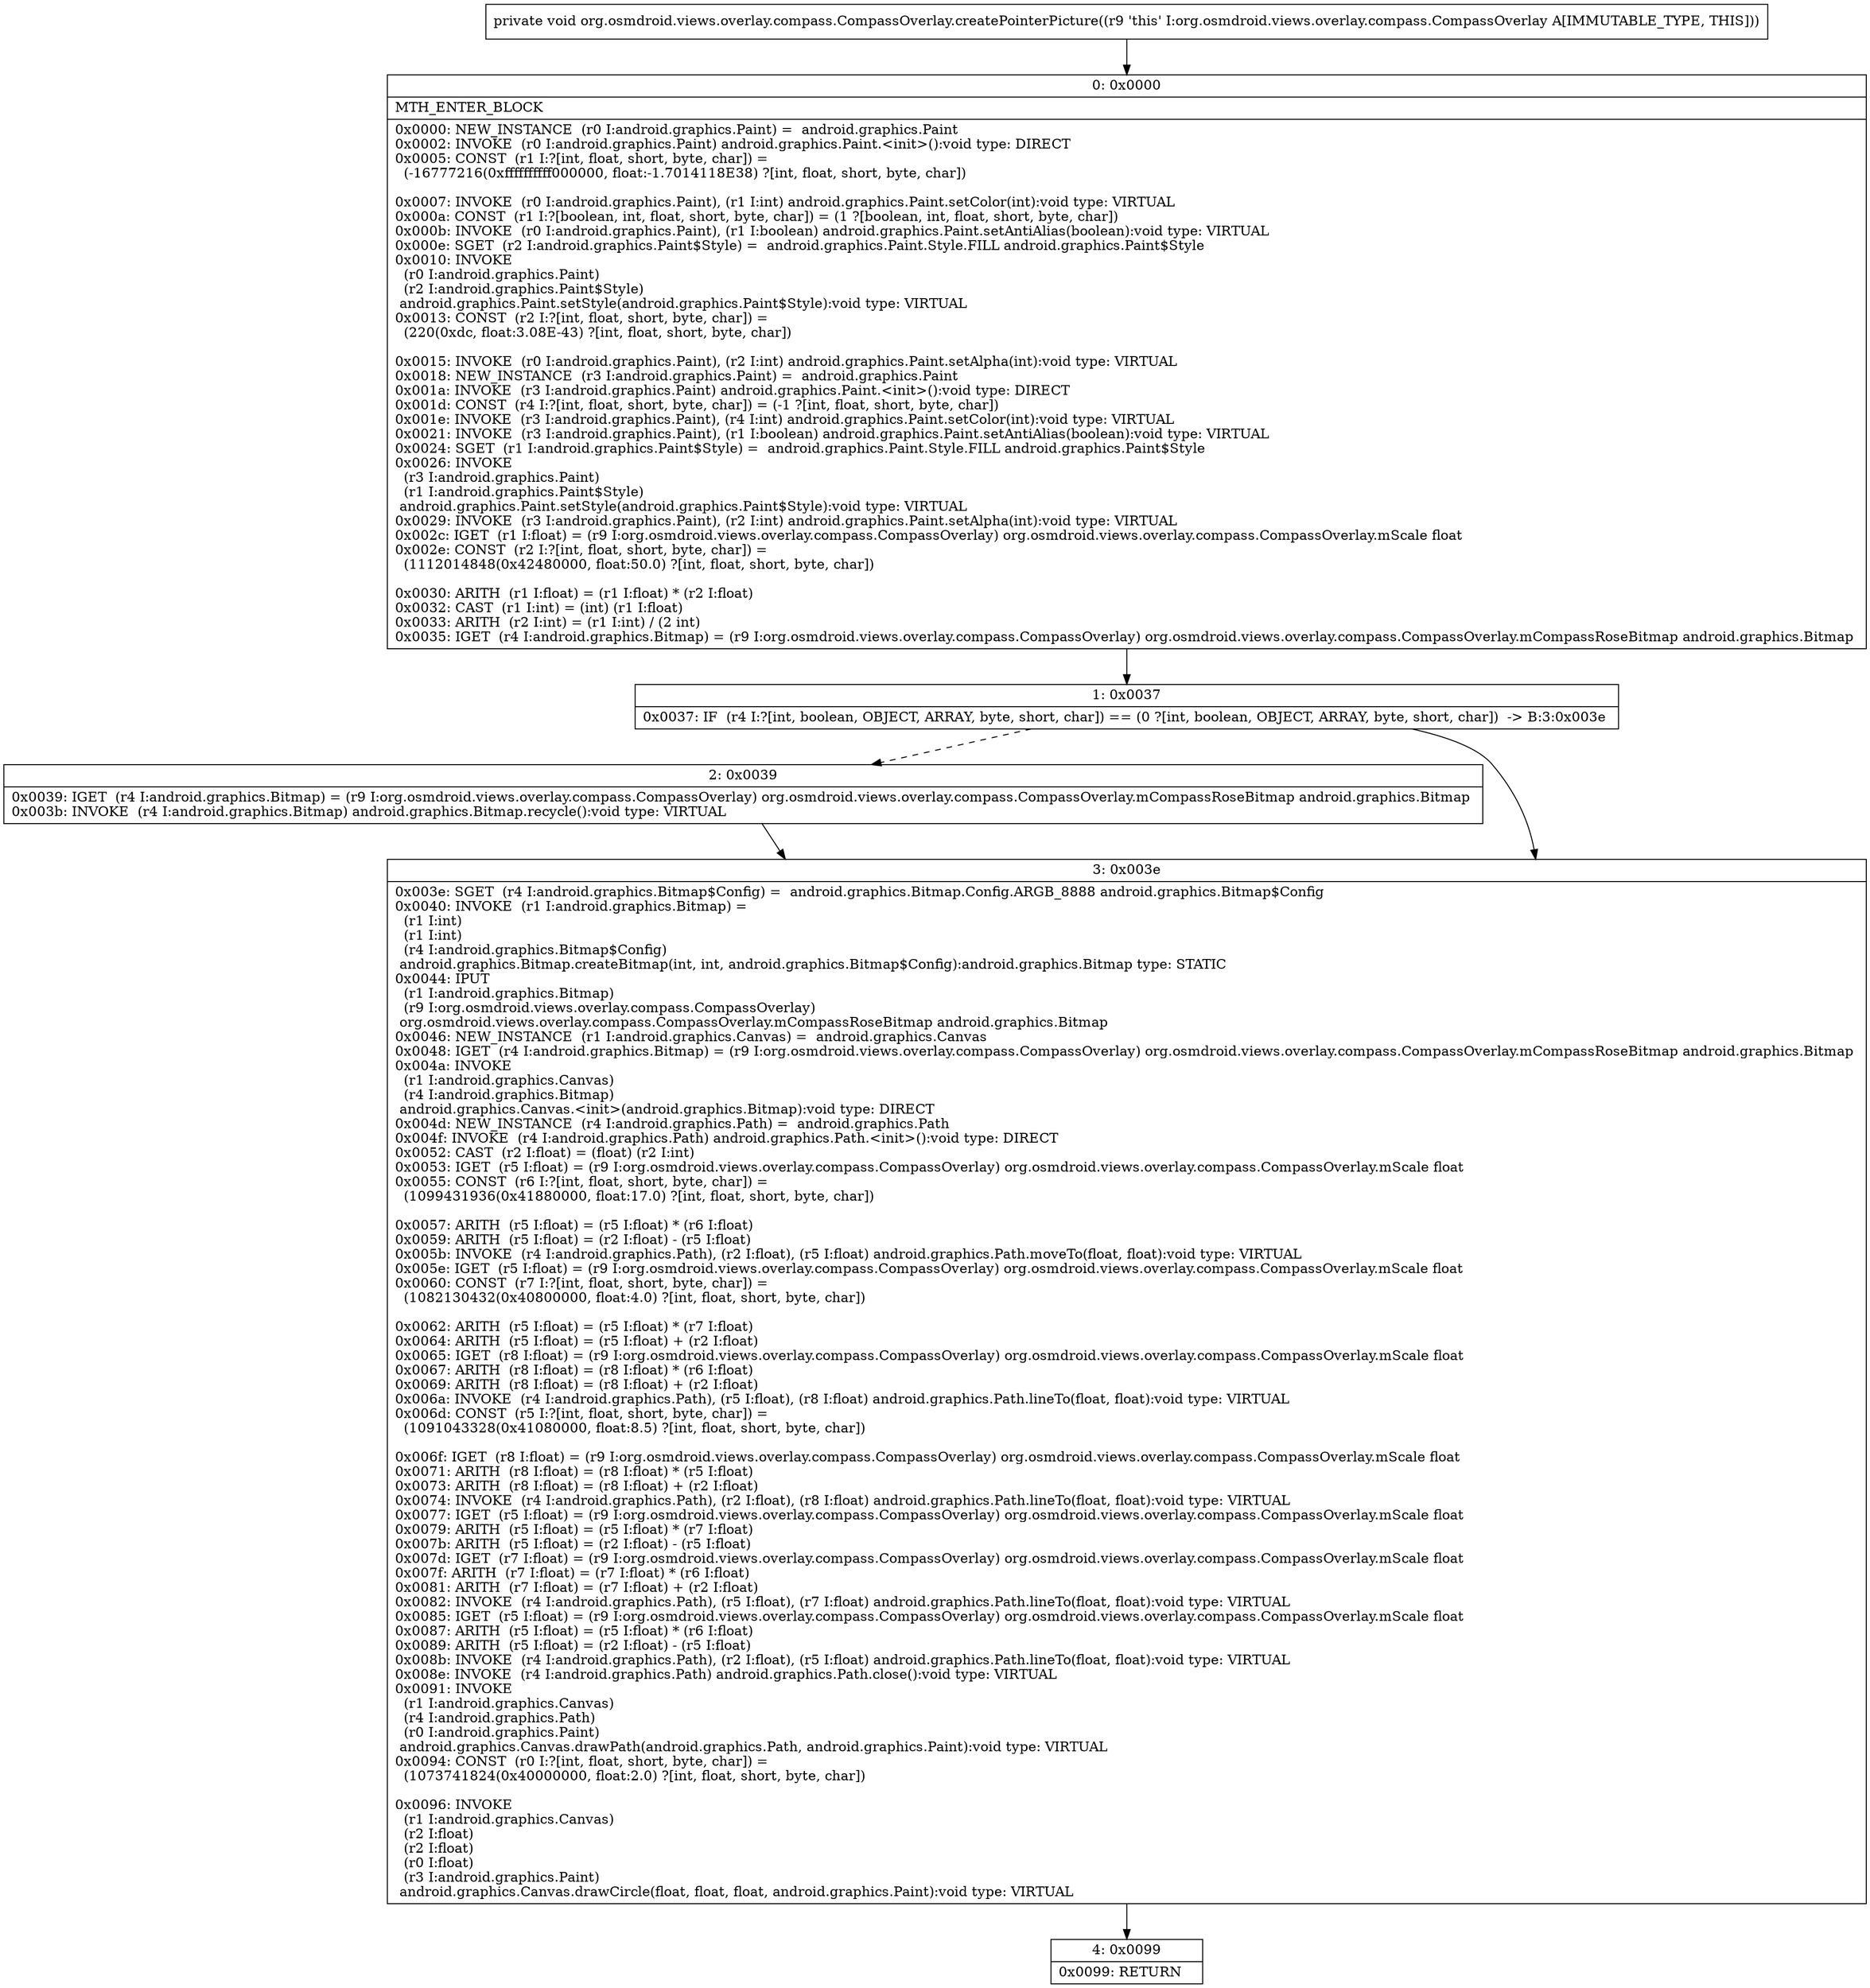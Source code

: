 digraph "CFG fororg.osmdroid.views.overlay.compass.CompassOverlay.createPointerPicture()V" {
Node_0 [shape=record,label="{0\:\ 0x0000|MTH_ENTER_BLOCK\l|0x0000: NEW_INSTANCE  (r0 I:android.graphics.Paint) =  android.graphics.Paint \l0x0002: INVOKE  (r0 I:android.graphics.Paint) android.graphics.Paint.\<init\>():void type: DIRECT \l0x0005: CONST  (r1 I:?[int, float, short, byte, char]) = \l  (\-16777216(0xffffffffff000000, float:\-1.7014118E38) ?[int, float, short, byte, char])\l \l0x0007: INVOKE  (r0 I:android.graphics.Paint), (r1 I:int) android.graphics.Paint.setColor(int):void type: VIRTUAL \l0x000a: CONST  (r1 I:?[boolean, int, float, short, byte, char]) = (1 ?[boolean, int, float, short, byte, char]) \l0x000b: INVOKE  (r0 I:android.graphics.Paint), (r1 I:boolean) android.graphics.Paint.setAntiAlias(boolean):void type: VIRTUAL \l0x000e: SGET  (r2 I:android.graphics.Paint$Style) =  android.graphics.Paint.Style.FILL android.graphics.Paint$Style \l0x0010: INVOKE  \l  (r0 I:android.graphics.Paint)\l  (r2 I:android.graphics.Paint$Style)\l android.graphics.Paint.setStyle(android.graphics.Paint$Style):void type: VIRTUAL \l0x0013: CONST  (r2 I:?[int, float, short, byte, char]) = \l  (220(0xdc, float:3.08E\-43) ?[int, float, short, byte, char])\l \l0x0015: INVOKE  (r0 I:android.graphics.Paint), (r2 I:int) android.graphics.Paint.setAlpha(int):void type: VIRTUAL \l0x0018: NEW_INSTANCE  (r3 I:android.graphics.Paint) =  android.graphics.Paint \l0x001a: INVOKE  (r3 I:android.graphics.Paint) android.graphics.Paint.\<init\>():void type: DIRECT \l0x001d: CONST  (r4 I:?[int, float, short, byte, char]) = (\-1 ?[int, float, short, byte, char]) \l0x001e: INVOKE  (r3 I:android.graphics.Paint), (r4 I:int) android.graphics.Paint.setColor(int):void type: VIRTUAL \l0x0021: INVOKE  (r3 I:android.graphics.Paint), (r1 I:boolean) android.graphics.Paint.setAntiAlias(boolean):void type: VIRTUAL \l0x0024: SGET  (r1 I:android.graphics.Paint$Style) =  android.graphics.Paint.Style.FILL android.graphics.Paint$Style \l0x0026: INVOKE  \l  (r3 I:android.graphics.Paint)\l  (r1 I:android.graphics.Paint$Style)\l android.graphics.Paint.setStyle(android.graphics.Paint$Style):void type: VIRTUAL \l0x0029: INVOKE  (r3 I:android.graphics.Paint), (r2 I:int) android.graphics.Paint.setAlpha(int):void type: VIRTUAL \l0x002c: IGET  (r1 I:float) = (r9 I:org.osmdroid.views.overlay.compass.CompassOverlay) org.osmdroid.views.overlay.compass.CompassOverlay.mScale float \l0x002e: CONST  (r2 I:?[int, float, short, byte, char]) = \l  (1112014848(0x42480000, float:50.0) ?[int, float, short, byte, char])\l \l0x0030: ARITH  (r1 I:float) = (r1 I:float) * (r2 I:float) \l0x0032: CAST  (r1 I:int) = (int) (r1 I:float) \l0x0033: ARITH  (r2 I:int) = (r1 I:int) \/ (2 int) \l0x0035: IGET  (r4 I:android.graphics.Bitmap) = (r9 I:org.osmdroid.views.overlay.compass.CompassOverlay) org.osmdroid.views.overlay.compass.CompassOverlay.mCompassRoseBitmap android.graphics.Bitmap \l}"];
Node_1 [shape=record,label="{1\:\ 0x0037|0x0037: IF  (r4 I:?[int, boolean, OBJECT, ARRAY, byte, short, char]) == (0 ?[int, boolean, OBJECT, ARRAY, byte, short, char])  \-\> B:3:0x003e \l}"];
Node_2 [shape=record,label="{2\:\ 0x0039|0x0039: IGET  (r4 I:android.graphics.Bitmap) = (r9 I:org.osmdroid.views.overlay.compass.CompassOverlay) org.osmdroid.views.overlay.compass.CompassOverlay.mCompassRoseBitmap android.graphics.Bitmap \l0x003b: INVOKE  (r4 I:android.graphics.Bitmap) android.graphics.Bitmap.recycle():void type: VIRTUAL \l}"];
Node_3 [shape=record,label="{3\:\ 0x003e|0x003e: SGET  (r4 I:android.graphics.Bitmap$Config) =  android.graphics.Bitmap.Config.ARGB_8888 android.graphics.Bitmap$Config \l0x0040: INVOKE  (r1 I:android.graphics.Bitmap) = \l  (r1 I:int)\l  (r1 I:int)\l  (r4 I:android.graphics.Bitmap$Config)\l android.graphics.Bitmap.createBitmap(int, int, android.graphics.Bitmap$Config):android.graphics.Bitmap type: STATIC \l0x0044: IPUT  \l  (r1 I:android.graphics.Bitmap)\l  (r9 I:org.osmdroid.views.overlay.compass.CompassOverlay)\l org.osmdroid.views.overlay.compass.CompassOverlay.mCompassRoseBitmap android.graphics.Bitmap \l0x0046: NEW_INSTANCE  (r1 I:android.graphics.Canvas) =  android.graphics.Canvas \l0x0048: IGET  (r4 I:android.graphics.Bitmap) = (r9 I:org.osmdroid.views.overlay.compass.CompassOverlay) org.osmdroid.views.overlay.compass.CompassOverlay.mCompassRoseBitmap android.graphics.Bitmap \l0x004a: INVOKE  \l  (r1 I:android.graphics.Canvas)\l  (r4 I:android.graphics.Bitmap)\l android.graphics.Canvas.\<init\>(android.graphics.Bitmap):void type: DIRECT \l0x004d: NEW_INSTANCE  (r4 I:android.graphics.Path) =  android.graphics.Path \l0x004f: INVOKE  (r4 I:android.graphics.Path) android.graphics.Path.\<init\>():void type: DIRECT \l0x0052: CAST  (r2 I:float) = (float) (r2 I:int) \l0x0053: IGET  (r5 I:float) = (r9 I:org.osmdroid.views.overlay.compass.CompassOverlay) org.osmdroid.views.overlay.compass.CompassOverlay.mScale float \l0x0055: CONST  (r6 I:?[int, float, short, byte, char]) = \l  (1099431936(0x41880000, float:17.0) ?[int, float, short, byte, char])\l \l0x0057: ARITH  (r5 I:float) = (r5 I:float) * (r6 I:float) \l0x0059: ARITH  (r5 I:float) = (r2 I:float) \- (r5 I:float) \l0x005b: INVOKE  (r4 I:android.graphics.Path), (r2 I:float), (r5 I:float) android.graphics.Path.moveTo(float, float):void type: VIRTUAL \l0x005e: IGET  (r5 I:float) = (r9 I:org.osmdroid.views.overlay.compass.CompassOverlay) org.osmdroid.views.overlay.compass.CompassOverlay.mScale float \l0x0060: CONST  (r7 I:?[int, float, short, byte, char]) = \l  (1082130432(0x40800000, float:4.0) ?[int, float, short, byte, char])\l \l0x0062: ARITH  (r5 I:float) = (r5 I:float) * (r7 I:float) \l0x0064: ARITH  (r5 I:float) = (r5 I:float) + (r2 I:float) \l0x0065: IGET  (r8 I:float) = (r9 I:org.osmdroid.views.overlay.compass.CompassOverlay) org.osmdroid.views.overlay.compass.CompassOverlay.mScale float \l0x0067: ARITH  (r8 I:float) = (r8 I:float) * (r6 I:float) \l0x0069: ARITH  (r8 I:float) = (r8 I:float) + (r2 I:float) \l0x006a: INVOKE  (r4 I:android.graphics.Path), (r5 I:float), (r8 I:float) android.graphics.Path.lineTo(float, float):void type: VIRTUAL \l0x006d: CONST  (r5 I:?[int, float, short, byte, char]) = \l  (1091043328(0x41080000, float:8.5) ?[int, float, short, byte, char])\l \l0x006f: IGET  (r8 I:float) = (r9 I:org.osmdroid.views.overlay.compass.CompassOverlay) org.osmdroid.views.overlay.compass.CompassOverlay.mScale float \l0x0071: ARITH  (r8 I:float) = (r8 I:float) * (r5 I:float) \l0x0073: ARITH  (r8 I:float) = (r8 I:float) + (r2 I:float) \l0x0074: INVOKE  (r4 I:android.graphics.Path), (r2 I:float), (r8 I:float) android.graphics.Path.lineTo(float, float):void type: VIRTUAL \l0x0077: IGET  (r5 I:float) = (r9 I:org.osmdroid.views.overlay.compass.CompassOverlay) org.osmdroid.views.overlay.compass.CompassOverlay.mScale float \l0x0079: ARITH  (r5 I:float) = (r5 I:float) * (r7 I:float) \l0x007b: ARITH  (r5 I:float) = (r2 I:float) \- (r5 I:float) \l0x007d: IGET  (r7 I:float) = (r9 I:org.osmdroid.views.overlay.compass.CompassOverlay) org.osmdroid.views.overlay.compass.CompassOverlay.mScale float \l0x007f: ARITH  (r7 I:float) = (r7 I:float) * (r6 I:float) \l0x0081: ARITH  (r7 I:float) = (r7 I:float) + (r2 I:float) \l0x0082: INVOKE  (r4 I:android.graphics.Path), (r5 I:float), (r7 I:float) android.graphics.Path.lineTo(float, float):void type: VIRTUAL \l0x0085: IGET  (r5 I:float) = (r9 I:org.osmdroid.views.overlay.compass.CompassOverlay) org.osmdroid.views.overlay.compass.CompassOverlay.mScale float \l0x0087: ARITH  (r5 I:float) = (r5 I:float) * (r6 I:float) \l0x0089: ARITH  (r5 I:float) = (r2 I:float) \- (r5 I:float) \l0x008b: INVOKE  (r4 I:android.graphics.Path), (r2 I:float), (r5 I:float) android.graphics.Path.lineTo(float, float):void type: VIRTUAL \l0x008e: INVOKE  (r4 I:android.graphics.Path) android.graphics.Path.close():void type: VIRTUAL \l0x0091: INVOKE  \l  (r1 I:android.graphics.Canvas)\l  (r4 I:android.graphics.Path)\l  (r0 I:android.graphics.Paint)\l android.graphics.Canvas.drawPath(android.graphics.Path, android.graphics.Paint):void type: VIRTUAL \l0x0094: CONST  (r0 I:?[int, float, short, byte, char]) = \l  (1073741824(0x40000000, float:2.0) ?[int, float, short, byte, char])\l \l0x0096: INVOKE  \l  (r1 I:android.graphics.Canvas)\l  (r2 I:float)\l  (r2 I:float)\l  (r0 I:float)\l  (r3 I:android.graphics.Paint)\l android.graphics.Canvas.drawCircle(float, float, float, android.graphics.Paint):void type: VIRTUAL \l}"];
Node_4 [shape=record,label="{4\:\ 0x0099|0x0099: RETURN   \l}"];
MethodNode[shape=record,label="{private void org.osmdroid.views.overlay.compass.CompassOverlay.createPointerPicture((r9 'this' I:org.osmdroid.views.overlay.compass.CompassOverlay A[IMMUTABLE_TYPE, THIS])) }"];
MethodNode -> Node_0;
Node_0 -> Node_1;
Node_1 -> Node_2[style=dashed];
Node_1 -> Node_3;
Node_2 -> Node_3;
Node_3 -> Node_4;
}

